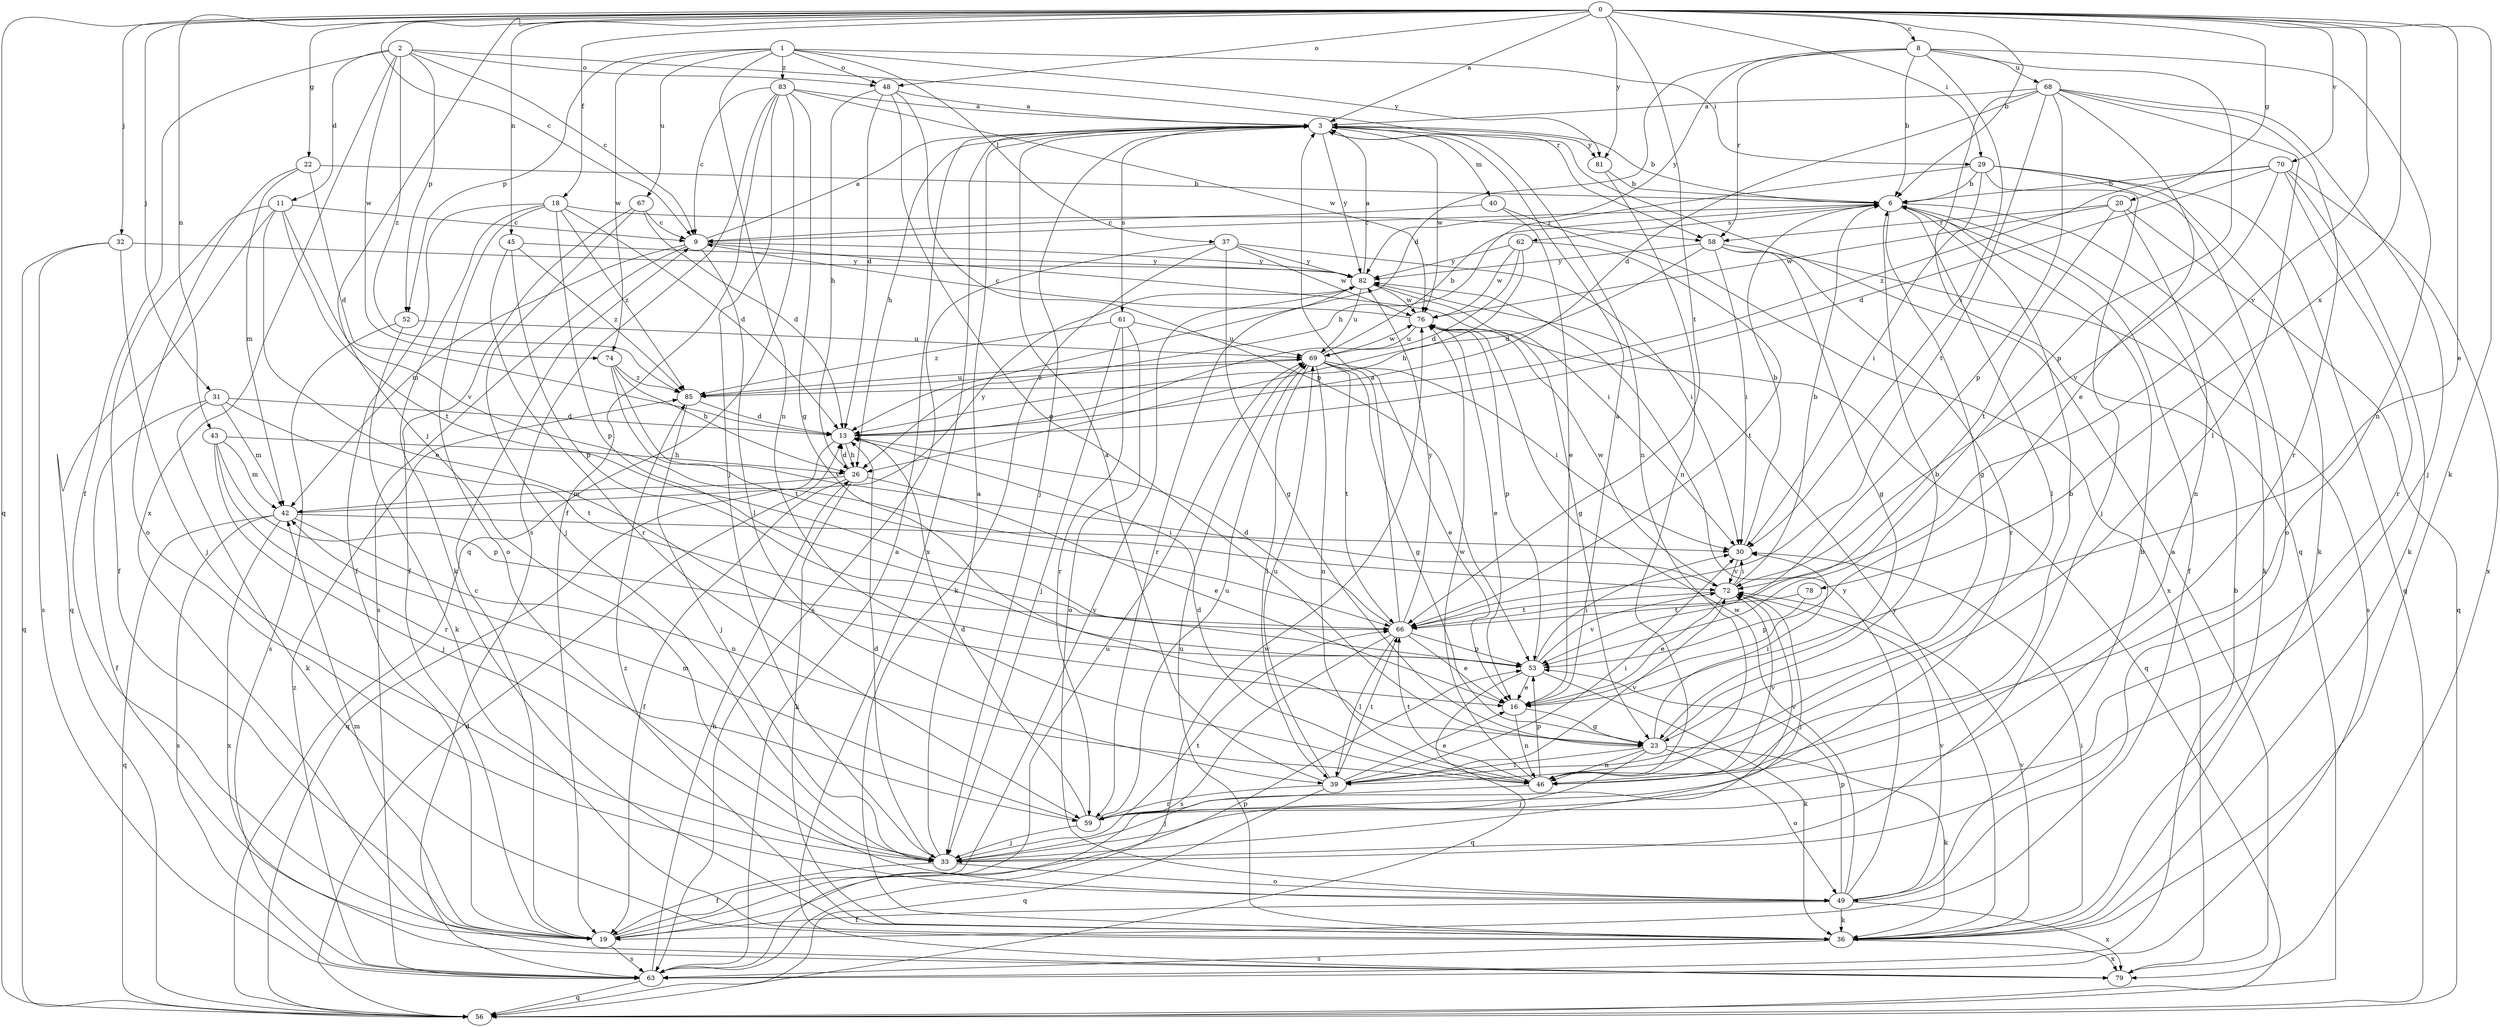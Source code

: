 strict digraph  {
0;
1;
2;
3;
6;
8;
9;
11;
13;
16;
18;
19;
20;
22;
23;
26;
29;
30;
31;
32;
33;
36;
37;
39;
40;
42;
43;
45;
46;
48;
49;
52;
53;
56;
58;
59;
61;
62;
63;
66;
67;
68;
69;
70;
72;
74;
76;
78;
79;
81;
82;
83;
85;
0 -> 3  [label=a];
0 -> 6  [label=b];
0 -> 8  [label=c];
0 -> 9  [label=c];
0 -> 16  [label=e];
0 -> 18  [label=f];
0 -> 20  [label=g];
0 -> 22  [label=g];
0 -> 29  [label=i];
0 -> 31  [label=j];
0 -> 32  [label=j];
0 -> 33  [label=j];
0 -> 36  [label=k];
0 -> 43  [label=n];
0 -> 45  [label=n];
0 -> 48  [label=o];
0 -> 56  [label=q];
0 -> 66  [label=t];
0 -> 70  [label=v];
0 -> 72  [label=v];
0 -> 78  [label=x];
0 -> 81  [label=y];
1 -> 29  [label=i];
1 -> 37  [label=l];
1 -> 46  [label=n];
1 -> 48  [label=o];
1 -> 52  [label=p];
1 -> 67  [label=u];
1 -> 74  [label=w];
1 -> 81  [label=y];
1 -> 83  [label=z];
2 -> 9  [label=c];
2 -> 11  [label=d];
2 -> 19  [label=f];
2 -> 48  [label=o];
2 -> 52  [label=p];
2 -> 58  [label=r];
2 -> 74  [label=w];
2 -> 79  [label=x];
2 -> 85  [label=z];
3 -> 6  [label=b];
3 -> 26  [label=h];
3 -> 33  [label=j];
3 -> 40  [label=m];
3 -> 46  [label=n];
3 -> 61  [label=s];
3 -> 76  [label=w];
3 -> 79  [label=x];
3 -> 81  [label=y];
3 -> 82  [label=y];
6 -> 9  [label=c];
6 -> 19  [label=f];
6 -> 23  [label=g];
6 -> 36  [label=k];
6 -> 39  [label=l];
6 -> 62  [label=s];
8 -> 6  [label=b];
8 -> 13  [label=d];
8 -> 30  [label=i];
8 -> 46  [label=n];
8 -> 53  [label=p];
8 -> 58  [label=r];
8 -> 68  [label=u];
8 -> 82  [label=y];
9 -> 3  [label=a];
9 -> 30  [label=i];
9 -> 39  [label=l];
9 -> 42  [label=m];
9 -> 63  [label=s];
9 -> 82  [label=y];
11 -> 9  [label=c];
11 -> 16  [label=e];
11 -> 19  [label=f];
11 -> 56  [label=q];
11 -> 66  [label=t];
11 -> 72  [label=v];
13 -> 26  [label=h];
13 -> 56  [label=q];
16 -> 3  [label=a];
16 -> 23  [label=g];
16 -> 46  [label=n];
18 -> 13  [label=d];
18 -> 19  [label=f];
18 -> 36  [label=k];
18 -> 49  [label=o];
18 -> 53  [label=p];
18 -> 58  [label=r];
18 -> 85  [label=z];
19 -> 9  [label=c];
19 -> 42  [label=m];
19 -> 53  [label=p];
19 -> 63  [label=s];
19 -> 69  [label=u];
19 -> 82  [label=y];
20 -> 46  [label=n];
20 -> 56  [label=q];
20 -> 58  [label=r];
20 -> 66  [label=t];
20 -> 76  [label=w];
22 -> 6  [label=b];
22 -> 13  [label=d];
22 -> 42  [label=m];
22 -> 49  [label=o];
23 -> 6  [label=b];
23 -> 30  [label=i];
23 -> 33  [label=j];
23 -> 36  [label=k];
23 -> 39  [label=l];
23 -> 46  [label=n];
23 -> 49  [label=o];
26 -> 13  [label=d];
26 -> 16  [label=e];
26 -> 19  [label=f];
26 -> 36  [label=k];
26 -> 42  [label=m];
29 -> 6  [label=b];
29 -> 26  [label=h];
29 -> 30  [label=i];
29 -> 33  [label=j];
29 -> 36  [label=k];
29 -> 49  [label=o];
29 -> 56  [label=q];
30 -> 6  [label=b];
30 -> 72  [label=v];
31 -> 13  [label=d];
31 -> 19  [label=f];
31 -> 36  [label=k];
31 -> 42  [label=m];
31 -> 66  [label=t];
32 -> 33  [label=j];
32 -> 56  [label=q];
32 -> 63  [label=s];
32 -> 82  [label=y];
33 -> 3  [label=a];
33 -> 13  [label=d];
33 -> 19  [label=f];
33 -> 49  [label=o];
33 -> 66  [label=t];
36 -> 30  [label=i];
36 -> 63  [label=s];
36 -> 69  [label=u];
36 -> 72  [label=v];
36 -> 79  [label=x];
36 -> 82  [label=y];
36 -> 85  [label=z];
37 -> 23  [label=g];
37 -> 30  [label=i];
37 -> 36  [label=k];
37 -> 63  [label=s];
37 -> 76  [label=w];
37 -> 82  [label=y];
39 -> 3  [label=a];
39 -> 16  [label=e];
39 -> 30  [label=i];
39 -> 56  [label=q];
39 -> 59  [label=r];
39 -> 66  [label=t];
39 -> 69  [label=u];
39 -> 72  [label=v];
40 -> 9  [label=c];
40 -> 16  [label=e];
40 -> 79  [label=x];
42 -> 30  [label=i];
42 -> 46  [label=n];
42 -> 56  [label=q];
42 -> 63  [label=s];
42 -> 79  [label=x];
42 -> 82  [label=y];
43 -> 26  [label=h];
43 -> 33  [label=j];
43 -> 42  [label=m];
43 -> 53  [label=p];
43 -> 59  [label=r];
45 -> 53  [label=p];
45 -> 59  [label=r];
45 -> 82  [label=y];
45 -> 85  [label=z];
46 -> 6  [label=b];
46 -> 13  [label=d];
46 -> 33  [label=j];
46 -> 53  [label=p];
46 -> 66  [label=t];
46 -> 72  [label=v];
46 -> 76  [label=w];
48 -> 3  [label=a];
48 -> 13  [label=d];
48 -> 23  [label=g];
48 -> 26  [label=h];
48 -> 53  [label=p];
49 -> 6  [label=b];
49 -> 19  [label=f];
49 -> 36  [label=k];
49 -> 53  [label=p];
49 -> 72  [label=v];
49 -> 76  [label=w];
49 -> 79  [label=x];
49 -> 82  [label=y];
52 -> 36  [label=k];
52 -> 63  [label=s];
52 -> 69  [label=u];
53 -> 16  [label=e];
53 -> 30  [label=i];
53 -> 36  [label=k];
53 -> 56  [label=q];
53 -> 72  [label=v];
56 -> 13  [label=d];
58 -> 13  [label=d];
58 -> 23  [label=g];
58 -> 30  [label=i];
58 -> 59  [label=r];
58 -> 63  [label=s];
58 -> 82  [label=y];
59 -> 13  [label=d];
59 -> 33  [label=j];
59 -> 42  [label=m];
59 -> 69  [label=u];
59 -> 72  [label=v];
61 -> 33  [label=j];
61 -> 49  [label=o];
61 -> 59  [label=r];
61 -> 69  [label=u];
61 -> 85  [label=z];
62 -> 13  [label=d];
62 -> 26  [label=h];
62 -> 66  [label=t];
62 -> 76  [label=w];
62 -> 82  [label=y];
63 -> 3  [label=a];
63 -> 6  [label=b];
63 -> 26  [label=h];
63 -> 56  [label=q];
63 -> 76  [label=w];
63 -> 85  [label=z];
66 -> 3  [label=a];
66 -> 13  [label=d];
66 -> 16  [label=e];
66 -> 39  [label=l];
66 -> 53  [label=p];
66 -> 63  [label=s];
66 -> 82  [label=y];
67 -> 9  [label=c];
67 -> 13  [label=d];
67 -> 19  [label=f];
67 -> 33  [label=j];
68 -> 3  [label=a];
68 -> 13  [label=d];
68 -> 16  [label=e];
68 -> 33  [label=j];
68 -> 39  [label=l];
68 -> 53  [label=p];
68 -> 56  [label=q];
68 -> 59  [label=r];
68 -> 66  [label=t];
69 -> 6  [label=b];
69 -> 16  [label=e];
69 -> 23  [label=g];
69 -> 30  [label=i];
69 -> 39  [label=l];
69 -> 46  [label=n];
69 -> 66  [label=t];
69 -> 76  [label=w];
69 -> 85  [label=z];
70 -> 6  [label=b];
70 -> 13  [label=d];
70 -> 36  [label=k];
70 -> 59  [label=r];
70 -> 72  [label=v];
70 -> 79  [label=x];
70 -> 85  [label=z];
72 -> 6  [label=b];
72 -> 16  [label=e];
72 -> 30  [label=i];
72 -> 33  [label=j];
72 -> 66  [label=t];
72 -> 76  [label=w];
74 -> 26  [label=h];
74 -> 66  [label=t];
74 -> 72  [label=v];
74 -> 85  [label=z];
76 -> 9  [label=c];
76 -> 16  [label=e];
76 -> 53  [label=p];
76 -> 56  [label=q];
76 -> 69  [label=u];
78 -> 53  [label=p];
78 -> 66  [label=t];
79 -> 3  [label=a];
81 -> 6  [label=b];
81 -> 46  [label=n];
82 -> 3  [label=a];
82 -> 23  [label=g];
82 -> 59  [label=r];
82 -> 69  [label=u];
82 -> 76  [label=w];
83 -> 3  [label=a];
83 -> 9  [label=c];
83 -> 19  [label=f];
83 -> 23  [label=g];
83 -> 33  [label=j];
83 -> 56  [label=q];
83 -> 63  [label=s];
83 -> 76  [label=w];
85 -> 13  [label=d];
85 -> 33  [label=j];
85 -> 69  [label=u];
}
